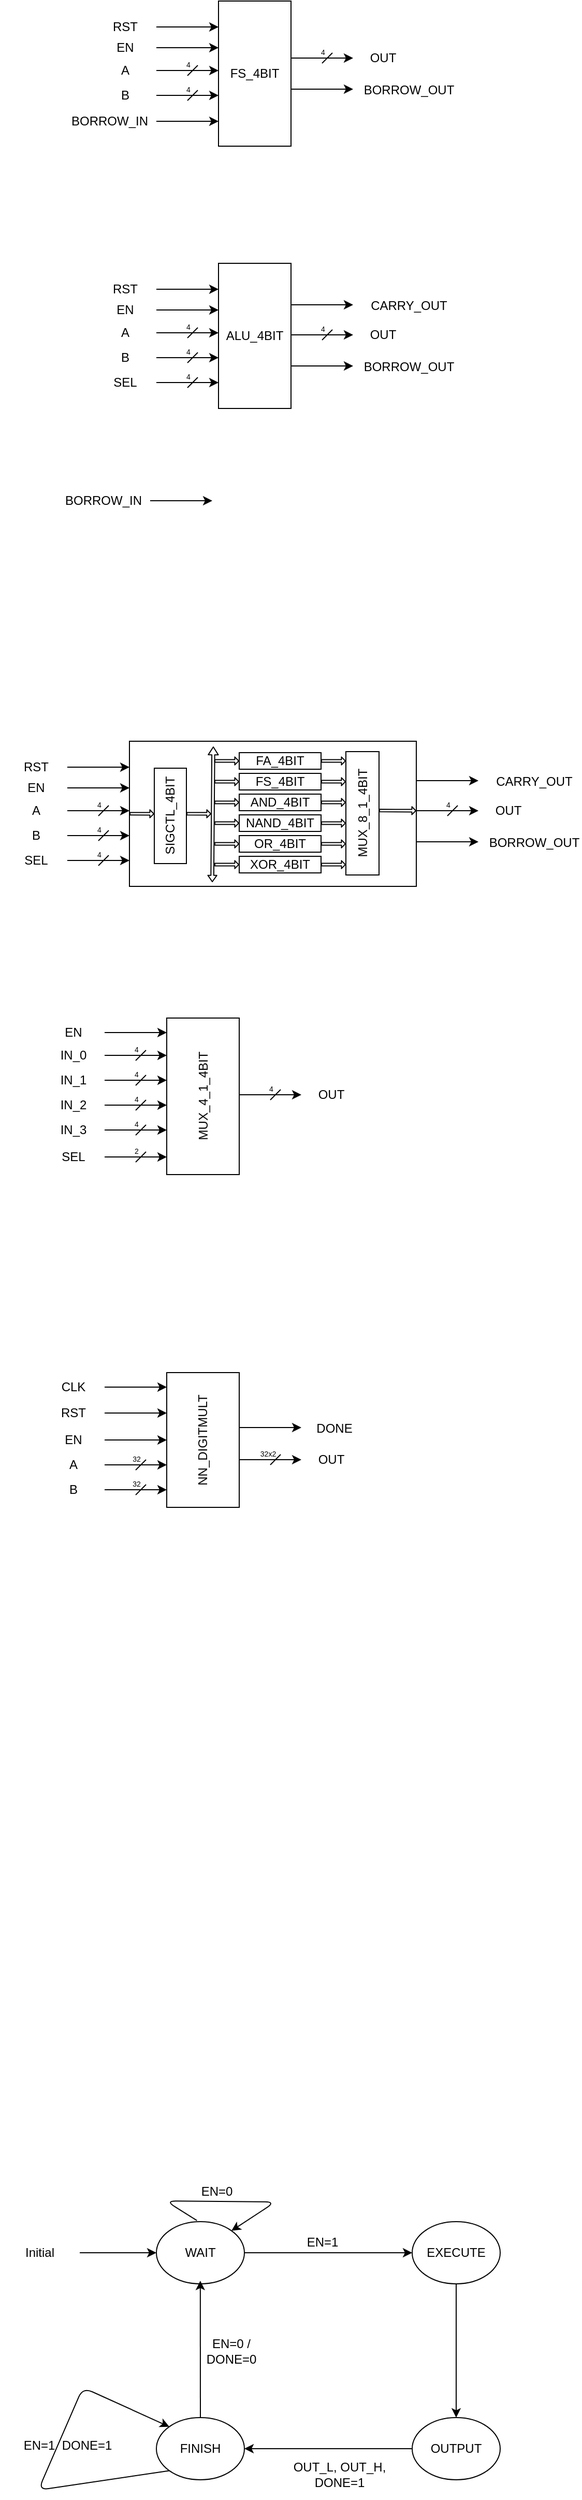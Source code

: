 <mxfile>
    <diagram id="RaqW495eJjoKhVFiMn66" name="Page-1">
        <mxGraphModel dx="218" dy="160" grid="0" gridSize="10" guides="1" tooltips="1" connect="1" arrows="1" fold="1" page="1" pageScale="1" pageWidth="850" pageHeight="1100" math="0" shadow="0">
            <root>
                <mxCell id="0"/>
                <mxCell id="1" parent="0"/>
                <mxCell id="2" value="FS_4BIT" style="rounded=0;whiteSpace=wrap;html=1;" parent="1" vertex="1">
                    <mxGeometry x="300" y="140" width="70" height="140" as="geometry"/>
                </mxCell>
                <mxCell id="13" value="" style="group" parent="1" vertex="1" connectable="0">
                    <mxGeometry x="180" y="192" width="120" height="30" as="geometry"/>
                </mxCell>
                <mxCell id="7" value="A" style="text;html=1;align=center;verticalAlign=middle;whiteSpace=wrap;rounded=0;" parent="13" vertex="1">
                    <mxGeometry width="60" height="30" as="geometry"/>
                </mxCell>
                <mxCell id="8" value="" style="endArrow=classic;html=1;" parent="13" edge="1">
                    <mxGeometry width="50" height="50" relative="1" as="geometry">
                        <mxPoint x="60" y="15" as="sourcePoint"/>
                        <mxPoint x="120" y="15" as="targetPoint"/>
                    </mxGeometry>
                </mxCell>
                <mxCell id="11" value="" style="endArrow=none;html=1;" parent="13" edge="1">
                    <mxGeometry width="50" height="50" relative="1" as="geometry">
                        <mxPoint x="90" y="20" as="sourcePoint"/>
                        <mxPoint x="100" y="10" as="targetPoint"/>
                    </mxGeometry>
                </mxCell>
                <mxCell id="12" value="4" style="text;html=1;align=center;verticalAlign=middle;whiteSpace=wrap;rounded=0;fontSize=7;" parent="13" vertex="1">
                    <mxGeometry x="86" y="5" width="10" height="10" as="geometry"/>
                </mxCell>
                <mxCell id="14" value="" style="group" parent="1" vertex="1" connectable="0">
                    <mxGeometry x="180" y="216" width="120" height="30" as="geometry"/>
                </mxCell>
                <mxCell id="15" value="B" style="text;html=1;align=center;verticalAlign=middle;whiteSpace=wrap;rounded=0;" parent="14" vertex="1">
                    <mxGeometry width="60" height="30" as="geometry"/>
                </mxCell>
                <mxCell id="16" value="" style="endArrow=classic;html=1;" parent="14" edge="1">
                    <mxGeometry width="50" height="50" relative="1" as="geometry">
                        <mxPoint x="60" y="15" as="sourcePoint"/>
                        <mxPoint x="120" y="15" as="targetPoint"/>
                    </mxGeometry>
                </mxCell>
                <mxCell id="17" value="" style="endArrow=none;html=1;" parent="14" edge="1">
                    <mxGeometry width="50" height="50" relative="1" as="geometry">
                        <mxPoint x="90" y="20" as="sourcePoint"/>
                        <mxPoint x="100" y="10" as="targetPoint"/>
                    </mxGeometry>
                </mxCell>
                <mxCell id="18" value="4" style="text;html=1;align=center;verticalAlign=middle;whiteSpace=wrap;rounded=0;fontSize=7;" parent="14" vertex="1">
                    <mxGeometry x="86" y="5" width="10" height="10" as="geometry"/>
                </mxCell>
                <mxCell id="19" value="" style="group" parent="1" vertex="1" connectable="0">
                    <mxGeometry x="180" y="170" width="120" height="30" as="geometry"/>
                </mxCell>
                <mxCell id="5" value="EN" style="text;html=1;align=center;verticalAlign=middle;whiteSpace=wrap;rounded=0;" parent="19" vertex="1">
                    <mxGeometry width="60" height="30" as="geometry"/>
                </mxCell>
                <mxCell id="6" value="" style="endArrow=classic;html=1;" parent="19" edge="1">
                    <mxGeometry width="50" height="50" relative="1" as="geometry">
                        <mxPoint x="60" y="15" as="sourcePoint"/>
                        <mxPoint x="120" y="15" as="targetPoint"/>
                    </mxGeometry>
                </mxCell>
                <mxCell id="20" value="" style="group" parent="1" vertex="1" connectable="0">
                    <mxGeometry x="180" y="150" width="120" height="30" as="geometry"/>
                </mxCell>
                <mxCell id="3" value="" style="endArrow=classic;html=1;" parent="20" edge="1">
                    <mxGeometry width="50" height="50" relative="1" as="geometry">
                        <mxPoint x="60" y="15" as="sourcePoint"/>
                        <mxPoint x="120" y="15" as="targetPoint"/>
                    </mxGeometry>
                </mxCell>
                <mxCell id="4" value="RST" style="text;html=1;align=center;verticalAlign=middle;whiteSpace=wrap;rounded=0;" parent="20" vertex="1">
                    <mxGeometry width="60" height="30" as="geometry"/>
                </mxCell>
                <mxCell id="21" value="" style="group" parent="1" vertex="1" connectable="0">
                    <mxGeometry x="180" y="241" width="120" height="30" as="geometry"/>
                </mxCell>
                <mxCell id="22" value="BORROW_IN" style="text;html=1;align=center;verticalAlign=middle;whiteSpace=wrap;rounded=0;" parent="21" vertex="1">
                    <mxGeometry x="-30" width="90" height="30" as="geometry"/>
                </mxCell>
                <mxCell id="23" value="" style="endArrow=classic;html=1;" parent="21" edge="1">
                    <mxGeometry width="50" height="50" relative="1" as="geometry">
                        <mxPoint x="60" y="15" as="sourcePoint"/>
                        <mxPoint x="120" y="15" as="targetPoint"/>
                    </mxGeometry>
                </mxCell>
                <mxCell id="29" value="" style="group" parent="1" vertex="1" connectable="0">
                    <mxGeometry x="370" y="180" width="119" height="30" as="geometry"/>
                </mxCell>
                <mxCell id="25" value="OUT" style="text;html=1;align=center;verticalAlign=middle;whiteSpace=wrap;rounded=0;" parent="29" vertex="1">
                    <mxGeometry x="59" width="60" height="30" as="geometry"/>
                </mxCell>
                <mxCell id="26" value="" style="endArrow=classic;html=1;" parent="29" edge="1">
                    <mxGeometry width="50" height="50" relative="1" as="geometry">
                        <mxPoint y="15" as="sourcePoint"/>
                        <mxPoint x="60" y="15" as="targetPoint"/>
                    </mxGeometry>
                </mxCell>
                <mxCell id="27" value="" style="endArrow=none;html=1;" parent="29" edge="1">
                    <mxGeometry width="50" height="50" relative="1" as="geometry">
                        <mxPoint x="30" y="20" as="sourcePoint"/>
                        <mxPoint x="40" y="10" as="targetPoint"/>
                    </mxGeometry>
                </mxCell>
                <mxCell id="28" value="4" style="text;html=1;align=center;verticalAlign=middle;whiteSpace=wrap;rounded=0;fontSize=7;" parent="29" vertex="1">
                    <mxGeometry x="26" y="5" width="10" height="10" as="geometry"/>
                </mxCell>
                <mxCell id="31" value="BORROW_OUT" style="text;html=1;align=center;verticalAlign=middle;whiteSpace=wrap;rounded=0;" parent="1" vertex="1">
                    <mxGeometry x="439" y="211" width="90" height="30" as="geometry"/>
                </mxCell>
                <mxCell id="32" value="" style="endArrow=classic;html=1;" parent="1" edge="1">
                    <mxGeometry width="50" height="50" relative="1" as="geometry">
                        <mxPoint x="370" y="225" as="sourcePoint"/>
                        <mxPoint x="430" y="225" as="targetPoint"/>
                    </mxGeometry>
                </mxCell>
                <mxCell id="34" value="" style="group" parent="1" vertex="1" connectable="0">
                    <mxGeometry x="180" y="445" width="120" height="30" as="geometry"/>
                </mxCell>
                <mxCell id="35" value="A" style="text;html=1;align=center;verticalAlign=middle;whiteSpace=wrap;rounded=0;" parent="34" vertex="1">
                    <mxGeometry width="60" height="30" as="geometry"/>
                </mxCell>
                <mxCell id="36" value="" style="endArrow=classic;html=1;" parent="34" edge="1">
                    <mxGeometry width="50" height="50" relative="1" as="geometry">
                        <mxPoint x="60" y="15" as="sourcePoint"/>
                        <mxPoint x="120" y="15" as="targetPoint"/>
                    </mxGeometry>
                </mxCell>
                <mxCell id="37" value="" style="endArrow=none;html=1;" parent="34" edge="1">
                    <mxGeometry width="50" height="50" relative="1" as="geometry">
                        <mxPoint x="90" y="20" as="sourcePoint"/>
                        <mxPoint x="100" y="10" as="targetPoint"/>
                    </mxGeometry>
                </mxCell>
                <mxCell id="38" value="4" style="text;html=1;align=center;verticalAlign=middle;whiteSpace=wrap;rounded=0;fontSize=7;" parent="34" vertex="1">
                    <mxGeometry x="86" y="5" width="10" height="10" as="geometry"/>
                </mxCell>
                <mxCell id="39" value="" style="group" parent="1" vertex="1" connectable="0">
                    <mxGeometry x="180" y="469" width="120" height="30" as="geometry"/>
                </mxCell>
                <mxCell id="40" value="B" style="text;html=1;align=center;verticalAlign=middle;whiteSpace=wrap;rounded=0;" parent="39" vertex="1">
                    <mxGeometry width="60" height="30" as="geometry"/>
                </mxCell>
                <mxCell id="41" value="" style="endArrow=classic;html=1;" parent="39" edge="1">
                    <mxGeometry width="50" height="50" relative="1" as="geometry">
                        <mxPoint x="60" y="15" as="sourcePoint"/>
                        <mxPoint x="120" y="15" as="targetPoint"/>
                    </mxGeometry>
                </mxCell>
                <mxCell id="42" value="" style="endArrow=none;html=1;" parent="39" edge="1">
                    <mxGeometry width="50" height="50" relative="1" as="geometry">
                        <mxPoint x="90" y="20" as="sourcePoint"/>
                        <mxPoint x="100" y="10" as="targetPoint"/>
                    </mxGeometry>
                </mxCell>
                <mxCell id="43" value="4" style="text;html=1;align=center;verticalAlign=middle;whiteSpace=wrap;rounded=0;fontSize=7;" parent="39" vertex="1">
                    <mxGeometry x="86" y="5" width="10" height="10" as="geometry"/>
                </mxCell>
                <mxCell id="44" value="" style="group" parent="1" vertex="1" connectable="0">
                    <mxGeometry x="180" y="423" width="120" height="30" as="geometry"/>
                </mxCell>
                <mxCell id="45" value="EN" style="text;html=1;align=center;verticalAlign=middle;whiteSpace=wrap;rounded=0;" parent="44" vertex="1">
                    <mxGeometry width="60" height="30" as="geometry"/>
                </mxCell>
                <mxCell id="46" value="" style="endArrow=classic;html=1;" parent="44" edge="1">
                    <mxGeometry width="50" height="50" relative="1" as="geometry">
                        <mxPoint x="60" y="15" as="sourcePoint"/>
                        <mxPoint x="120" y="15" as="targetPoint"/>
                    </mxGeometry>
                </mxCell>
                <mxCell id="47" value="" style="group" parent="1" vertex="1" connectable="0">
                    <mxGeometry x="180" y="403" width="120" height="30" as="geometry"/>
                </mxCell>
                <mxCell id="48" value="" style="endArrow=classic;html=1;" parent="47" edge="1">
                    <mxGeometry width="50" height="50" relative="1" as="geometry">
                        <mxPoint x="60" y="15" as="sourcePoint"/>
                        <mxPoint x="120" y="15" as="targetPoint"/>
                    </mxGeometry>
                </mxCell>
                <mxCell id="49" value="RST" style="text;html=1;align=center;verticalAlign=middle;whiteSpace=wrap;rounded=0;" parent="47" vertex="1">
                    <mxGeometry width="60" height="30" as="geometry"/>
                </mxCell>
                <mxCell id="50" value="" style="group" parent="1" vertex="1" connectable="0">
                    <mxGeometry x="174" y="607" width="120" height="30" as="geometry"/>
                </mxCell>
                <mxCell id="51" value="BORROW_IN" style="text;html=1;align=center;verticalAlign=middle;whiteSpace=wrap;rounded=0;" parent="50" vertex="1">
                    <mxGeometry x="-30" width="90" height="30" as="geometry"/>
                </mxCell>
                <mxCell id="52" value="" style="endArrow=classic;html=1;" parent="50" edge="1">
                    <mxGeometry width="50" height="50" relative="1" as="geometry">
                        <mxPoint x="60" y="15" as="sourcePoint"/>
                        <mxPoint x="120" y="15" as="targetPoint"/>
                    </mxGeometry>
                </mxCell>
                <mxCell id="53" value="" style="group" parent="1" vertex="1" connectable="0">
                    <mxGeometry x="370" y="447" width="119" height="30" as="geometry"/>
                </mxCell>
                <mxCell id="54" value="OUT" style="text;html=1;align=center;verticalAlign=middle;whiteSpace=wrap;rounded=0;" parent="53" vertex="1">
                    <mxGeometry x="59" width="60" height="30" as="geometry"/>
                </mxCell>
                <mxCell id="55" value="" style="endArrow=classic;html=1;" parent="53" edge="1">
                    <mxGeometry width="50" height="50" relative="1" as="geometry">
                        <mxPoint y="15" as="sourcePoint"/>
                        <mxPoint x="60" y="15" as="targetPoint"/>
                    </mxGeometry>
                </mxCell>
                <mxCell id="56" value="" style="endArrow=none;html=1;" parent="53" edge="1">
                    <mxGeometry width="50" height="50" relative="1" as="geometry">
                        <mxPoint x="30" y="20" as="sourcePoint"/>
                        <mxPoint x="40" y="10" as="targetPoint"/>
                    </mxGeometry>
                </mxCell>
                <mxCell id="57" value="4" style="text;html=1;align=center;verticalAlign=middle;whiteSpace=wrap;rounded=0;fontSize=7;" parent="53" vertex="1">
                    <mxGeometry x="26" y="5" width="10" height="10" as="geometry"/>
                </mxCell>
                <mxCell id="58" value="BORROW_OUT" style="text;html=1;align=center;verticalAlign=middle;whiteSpace=wrap;rounded=0;" parent="1" vertex="1">
                    <mxGeometry x="439" y="478" width="90" height="30" as="geometry"/>
                </mxCell>
                <mxCell id="59" value="" style="endArrow=classic;html=1;" parent="1" edge="1">
                    <mxGeometry width="50" height="50" relative="1" as="geometry">
                        <mxPoint x="370" y="492" as="sourcePoint"/>
                        <mxPoint x="430" y="492" as="targetPoint"/>
                    </mxGeometry>
                </mxCell>
                <mxCell id="60" value="ALU_4BIT" style="rounded=0;whiteSpace=wrap;html=1;" parent="1" vertex="1">
                    <mxGeometry x="300" y="393" width="70" height="140" as="geometry"/>
                </mxCell>
                <mxCell id="61" value="" style="group" parent="1" vertex="1" connectable="0">
                    <mxGeometry x="180" y="493" width="120" height="30" as="geometry"/>
                </mxCell>
                <mxCell id="62" value="SEL" style="text;html=1;align=center;verticalAlign=middle;whiteSpace=wrap;rounded=0;" parent="61" vertex="1">
                    <mxGeometry width="60" height="30" as="geometry"/>
                </mxCell>
                <mxCell id="63" value="" style="endArrow=classic;html=1;" parent="61" edge="1">
                    <mxGeometry width="50" height="50" relative="1" as="geometry">
                        <mxPoint x="60" y="15" as="sourcePoint"/>
                        <mxPoint x="120" y="15" as="targetPoint"/>
                    </mxGeometry>
                </mxCell>
                <mxCell id="64" value="" style="endArrow=none;html=1;" parent="61" edge="1">
                    <mxGeometry width="50" height="50" relative="1" as="geometry">
                        <mxPoint x="90" y="20" as="sourcePoint"/>
                        <mxPoint x="100" y="10" as="targetPoint"/>
                    </mxGeometry>
                </mxCell>
                <mxCell id="65" value="4" style="text;html=1;align=center;verticalAlign=middle;whiteSpace=wrap;rounded=0;fontSize=7;" parent="61" vertex="1">
                    <mxGeometry x="86" y="5" width="10" height="10" as="geometry"/>
                </mxCell>
                <mxCell id="66" value="CARRY_OUT" style="text;html=1;align=center;verticalAlign=middle;whiteSpace=wrap;rounded=0;" parent="1" vertex="1">
                    <mxGeometry x="439" y="419" width="90" height="30" as="geometry"/>
                </mxCell>
                <mxCell id="67" value="" style="endArrow=classic;html=1;" parent="1" edge="1">
                    <mxGeometry width="50" height="50" relative="1" as="geometry">
                        <mxPoint x="370" y="433" as="sourcePoint"/>
                        <mxPoint x="430" y="433" as="targetPoint"/>
                    </mxGeometry>
                </mxCell>
                <mxCell id="69" value="" style="group" parent="1" vertex="1" connectable="0">
                    <mxGeometry x="94" y="906" width="120" height="30" as="geometry"/>
                </mxCell>
                <mxCell id="70" value="A" style="text;html=1;align=center;verticalAlign=middle;whiteSpace=wrap;rounded=0;" parent="69" vertex="1">
                    <mxGeometry width="60" height="30" as="geometry"/>
                </mxCell>
                <mxCell id="71" value="" style="endArrow=classic;html=1;" parent="69" edge="1">
                    <mxGeometry width="50" height="50" relative="1" as="geometry">
                        <mxPoint x="60" y="15" as="sourcePoint"/>
                        <mxPoint x="120" y="15" as="targetPoint"/>
                    </mxGeometry>
                </mxCell>
                <mxCell id="72" value="" style="endArrow=none;html=1;" parent="69" edge="1">
                    <mxGeometry width="50" height="50" relative="1" as="geometry">
                        <mxPoint x="90" y="20" as="sourcePoint"/>
                        <mxPoint x="100" y="10" as="targetPoint"/>
                    </mxGeometry>
                </mxCell>
                <mxCell id="73" value="4" style="text;html=1;align=center;verticalAlign=middle;whiteSpace=wrap;rounded=0;fontSize=7;" parent="69" vertex="1">
                    <mxGeometry x="86" y="5" width="10" height="10" as="geometry"/>
                </mxCell>
                <mxCell id="74" value="" style="group" parent="1" vertex="1" connectable="0">
                    <mxGeometry x="94" y="930" width="120" height="30" as="geometry"/>
                </mxCell>
                <mxCell id="75" value="B" style="text;html=1;align=center;verticalAlign=middle;whiteSpace=wrap;rounded=0;" parent="74" vertex="1">
                    <mxGeometry width="60" height="30" as="geometry"/>
                </mxCell>
                <mxCell id="76" value="" style="endArrow=classic;html=1;" parent="74" edge="1">
                    <mxGeometry width="50" height="50" relative="1" as="geometry">
                        <mxPoint x="60" y="15" as="sourcePoint"/>
                        <mxPoint x="120" y="15" as="targetPoint"/>
                    </mxGeometry>
                </mxCell>
                <mxCell id="77" value="" style="endArrow=none;html=1;" parent="74" edge="1">
                    <mxGeometry width="50" height="50" relative="1" as="geometry">
                        <mxPoint x="90" y="20" as="sourcePoint"/>
                        <mxPoint x="100" y="10" as="targetPoint"/>
                    </mxGeometry>
                </mxCell>
                <mxCell id="78" value="4" style="text;html=1;align=center;verticalAlign=middle;whiteSpace=wrap;rounded=0;fontSize=7;" parent="74" vertex="1">
                    <mxGeometry x="86" y="5" width="10" height="10" as="geometry"/>
                </mxCell>
                <mxCell id="79" value="" style="group" parent="1" vertex="1" connectable="0">
                    <mxGeometry x="94" y="884" width="120" height="30" as="geometry"/>
                </mxCell>
                <mxCell id="80" value="EN" style="text;html=1;align=center;verticalAlign=middle;whiteSpace=wrap;rounded=0;" parent="79" vertex="1">
                    <mxGeometry width="60" height="30" as="geometry"/>
                </mxCell>
                <mxCell id="81" value="" style="endArrow=classic;html=1;" parent="79" edge="1">
                    <mxGeometry width="50" height="50" relative="1" as="geometry">
                        <mxPoint x="60" y="15" as="sourcePoint"/>
                        <mxPoint x="120" y="15" as="targetPoint"/>
                    </mxGeometry>
                </mxCell>
                <mxCell id="82" value="" style="group" parent="1" vertex="1" connectable="0">
                    <mxGeometry x="94" y="864" width="120" height="30" as="geometry"/>
                </mxCell>
                <mxCell id="83" value="" style="endArrow=classic;html=1;" parent="82" edge="1">
                    <mxGeometry width="50" height="50" relative="1" as="geometry">
                        <mxPoint x="60" y="15" as="sourcePoint"/>
                        <mxPoint x="120" y="15" as="targetPoint"/>
                    </mxGeometry>
                </mxCell>
                <mxCell id="84" value="RST" style="text;html=1;align=center;verticalAlign=middle;whiteSpace=wrap;rounded=0;" parent="82" vertex="1">
                    <mxGeometry width="60" height="30" as="geometry"/>
                </mxCell>
                <mxCell id="85" value="" style="group" parent="1" vertex="1" connectable="0">
                    <mxGeometry x="491" y="906" width="119" height="30" as="geometry"/>
                </mxCell>
                <mxCell id="86" value="OUT" style="text;html=1;align=center;verticalAlign=middle;whiteSpace=wrap;rounded=0;" parent="85" vertex="1">
                    <mxGeometry x="59" width="60" height="30" as="geometry"/>
                </mxCell>
                <mxCell id="87" value="" style="endArrow=classic;html=1;" parent="85" edge="1">
                    <mxGeometry width="50" height="50" relative="1" as="geometry">
                        <mxPoint y="15" as="sourcePoint"/>
                        <mxPoint x="60" y="15" as="targetPoint"/>
                    </mxGeometry>
                </mxCell>
                <mxCell id="88" value="" style="endArrow=none;html=1;" parent="85" edge="1">
                    <mxGeometry width="50" height="50" relative="1" as="geometry">
                        <mxPoint x="30" y="20" as="sourcePoint"/>
                        <mxPoint x="40" y="10" as="targetPoint"/>
                    </mxGeometry>
                </mxCell>
                <mxCell id="89" value="4" style="text;html=1;align=center;verticalAlign=middle;whiteSpace=wrap;rounded=0;fontSize=7;" parent="85" vertex="1">
                    <mxGeometry x="26" y="5" width="10" height="10" as="geometry"/>
                </mxCell>
                <mxCell id="90" value="BORROW_OUT" style="text;html=1;align=center;verticalAlign=middle;whiteSpace=wrap;rounded=0;" parent="1" vertex="1">
                    <mxGeometry x="560" y="937" width="90" height="30" as="geometry"/>
                </mxCell>
                <mxCell id="91" value="" style="endArrow=classic;html=1;" parent="1" edge="1">
                    <mxGeometry width="50" height="50" relative="1" as="geometry">
                        <mxPoint x="491" y="951" as="sourcePoint"/>
                        <mxPoint x="551" y="951" as="targetPoint"/>
                    </mxGeometry>
                </mxCell>
                <mxCell id="92" value="" style="rounded=0;whiteSpace=wrap;html=1;movable=0;resizable=0;rotatable=0;deletable=0;editable=0;locked=1;connectable=0;" parent="1" vertex="1">
                    <mxGeometry x="214" y="854" width="277" height="140" as="geometry"/>
                </mxCell>
                <mxCell id="93" value="" style="group" parent="1" vertex="1" connectable="0">
                    <mxGeometry x="94" y="954" width="120" height="30" as="geometry"/>
                </mxCell>
                <mxCell id="94" value="SEL" style="text;html=1;align=center;verticalAlign=middle;whiteSpace=wrap;rounded=0;" parent="93" vertex="1">
                    <mxGeometry width="60" height="30" as="geometry"/>
                </mxCell>
                <mxCell id="95" value="" style="endArrow=classic;html=1;" parent="93" edge="1">
                    <mxGeometry width="50" height="50" relative="1" as="geometry">
                        <mxPoint x="60" y="15" as="sourcePoint"/>
                        <mxPoint x="120" y="15" as="targetPoint"/>
                    </mxGeometry>
                </mxCell>
                <mxCell id="96" value="" style="endArrow=none;html=1;" parent="93" edge="1">
                    <mxGeometry width="50" height="50" relative="1" as="geometry">
                        <mxPoint x="90" y="20" as="sourcePoint"/>
                        <mxPoint x="100" y="10" as="targetPoint"/>
                    </mxGeometry>
                </mxCell>
                <mxCell id="97" value="4" style="text;html=1;align=center;verticalAlign=middle;whiteSpace=wrap;rounded=0;fontSize=7;" parent="93" vertex="1">
                    <mxGeometry x="86" y="5" width="10" height="10" as="geometry"/>
                </mxCell>
                <mxCell id="98" value="CARRY_OUT" style="text;html=1;align=center;verticalAlign=middle;whiteSpace=wrap;rounded=0;" parent="1" vertex="1">
                    <mxGeometry x="560" y="878" width="90" height="30" as="geometry"/>
                </mxCell>
                <mxCell id="99" value="" style="endArrow=classic;html=1;" parent="1" edge="1">
                    <mxGeometry width="50" height="50" relative="1" as="geometry">
                        <mxPoint x="491" y="892" as="sourcePoint"/>
                        <mxPoint x="551" y="892" as="targetPoint"/>
                    </mxGeometry>
                </mxCell>
                <mxCell id="110" value="" style="group" parent="1" vertex="1" connectable="0">
                    <mxGeometry x="320" y="865" width="79" height="116" as="geometry"/>
                </mxCell>
                <mxCell id="101" value="FA_4BIT" style="rounded=0;whiteSpace=wrap;html=1;" parent="110" vertex="1">
                    <mxGeometry width="79" height="16" as="geometry"/>
                </mxCell>
                <mxCell id="103" value="FS_4BIT" style="rounded=0;whiteSpace=wrap;html=1;" parent="110" vertex="1">
                    <mxGeometry y="20" width="79" height="16" as="geometry"/>
                </mxCell>
                <mxCell id="104" value="AND_4BIT" style="rounded=0;whiteSpace=wrap;html=1;" parent="110" vertex="1">
                    <mxGeometry y="40" width="79" height="16" as="geometry"/>
                </mxCell>
                <mxCell id="105" value="NAND_4BIT" style="rounded=0;whiteSpace=wrap;html=1;" parent="110" vertex="1">
                    <mxGeometry y="60" width="79" height="16" as="geometry"/>
                </mxCell>
                <mxCell id="106" value="OR_4BIT" style="rounded=0;whiteSpace=wrap;html=1;" parent="110" vertex="1">
                    <mxGeometry y="80" width="79" height="16" as="geometry"/>
                </mxCell>
                <mxCell id="107" value="XOR_4BIT" style="rounded=0;whiteSpace=wrap;html=1;" parent="110" vertex="1">
                    <mxGeometry y="100" width="79" height="16" as="geometry"/>
                </mxCell>
                <mxCell id="111" value="SIGCTL_4BIT" style="rounded=0;whiteSpace=wrap;html=1;horizontal=0;" parent="1" vertex="1">
                    <mxGeometry x="238" y="880" width="31" height="92" as="geometry"/>
                </mxCell>
                <mxCell id="112" value="MUX_8_1_4BIT" style="rounded=0;whiteSpace=wrap;html=1;horizontal=0;" parent="1" vertex="1">
                    <mxGeometry x="423" y="864" width="32" height="119" as="geometry"/>
                </mxCell>
                <mxCell id="114" value="" style="shape=flexArrow;endArrow=classic;startArrow=classic;html=1;width=2.767;endSize=2.192;endWidth=5.931;startSize=1.711;startWidth=4.857;" parent="1" edge="1">
                    <mxGeometry width="100" height="100" relative="1" as="geometry">
                        <mxPoint x="294" y="990" as="sourcePoint"/>
                        <mxPoint x="295" y="859" as="targetPoint"/>
                    </mxGeometry>
                </mxCell>
                <mxCell id="118" value="" style="shape=flexArrow;endArrow=classic;html=1;endWidth=4.251;endSize=0.923;width=2.418;" parent="1" edge="1">
                    <mxGeometry width="50" height="50" relative="1" as="geometry">
                        <mxPoint x="269" y="923.97" as="sourcePoint"/>
                        <mxPoint x="293" y="924" as="targetPoint"/>
                    </mxGeometry>
                </mxCell>
                <mxCell id="120" value="" style="shape=flexArrow;endArrow=classic;html=1;endWidth=4.251;endSize=0.923;width=2.418;" parent="1" edge="1">
                    <mxGeometry width="50" height="50" relative="1" as="geometry">
                        <mxPoint x="296" y="873" as="sourcePoint"/>
                        <mxPoint x="320" y="873" as="targetPoint"/>
                    </mxGeometry>
                </mxCell>
                <mxCell id="121" value="" style="shape=flexArrow;endArrow=classic;html=1;endWidth=4.251;endSize=0.923;width=2.418;" parent="1" edge="1">
                    <mxGeometry width="50" height="50" relative="1" as="geometry">
                        <mxPoint x="296" y="893" as="sourcePoint"/>
                        <mxPoint x="320" y="893" as="targetPoint"/>
                    </mxGeometry>
                </mxCell>
                <mxCell id="122" value="" style="shape=flexArrow;endArrow=classic;html=1;endWidth=4.251;endSize=0.923;width=2.418;" parent="1" edge="1">
                    <mxGeometry width="50" height="50" relative="1" as="geometry">
                        <mxPoint x="296" y="913" as="sourcePoint"/>
                        <mxPoint x="320" y="913" as="targetPoint"/>
                    </mxGeometry>
                </mxCell>
                <mxCell id="123" value="" style="shape=flexArrow;endArrow=classic;html=1;endWidth=4.251;endSize=0.923;width=2.418;" parent="1" edge="1">
                    <mxGeometry width="50" height="50" relative="1" as="geometry">
                        <mxPoint x="296" y="933" as="sourcePoint"/>
                        <mxPoint x="320" y="933" as="targetPoint"/>
                    </mxGeometry>
                </mxCell>
                <mxCell id="124" value="" style="shape=flexArrow;endArrow=classic;html=1;endWidth=4.251;endSize=0.923;width=2.418;" parent="1" edge="1">
                    <mxGeometry width="50" height="50" relative="1" as="geometry">
                        <mxPoint x="296" y="953" as="sourcePoint"/>
                        <mxPoint x="320" y="953" as="targetPoint"/>
                    </mxGeometry>
                </mxCell>
                <mxCell id="125" value="" style="shape=flexArrow;endArrow=classic;html=1;endWidth=4.251;endSize=0.923;width=2.418;" parent="1" edge="1">
                    <mxGeometry width="50" height="50" relative="1" as="geometry">
                        <mxPoint x="296" y="973" as="sourcePoint"/>
                        <mxPoint x="320" y="973" as="targetPoint"/>
                    </mxGeometry>
                </mxCell>
                <mxCell id="126" value="" style="shape=flexArrow;endArrow=classic;html=1;endWidth=4.251;endSize=0.923;width=2.418;" parent="1" edge="1">
                    <mxGeometry width="50" height="50" relative="1" as="geometry">
                        <mxPoint x="214" y="923.97" as="sourcePoint"/>
                        <mxPoint x="238" y="924" as="targetPoint"/>
                    </mxGeometry>
                </mxCell>
                <mxCell id="128" value="" style="shape=flexArrow;endArrow=classic;html=1;endWidth=4.251;endSize=0.923;width=2.418;" parent="1" edge="1">
                    <mxGeometry width="50" height="50" relative="1" as="geometry">
                        <mxPoint x="399" y="873" as="sourcePoint"/>
                        <mxPoint x="423" y="873" as="targetPoint"/>
                    </mxGeometry>
                </mxCell>
                <mxCell id="129" value="" style="shape=flexArrow;endArrow=classic;html=1;endWidth=4.251;endSize=0.923;width=2.418;" parent="1" edge="1">
                    <mxGeometry width="50" height="50" relative="1" as="geometry">
                        <mxPoint x="399" y="893" as="sourcePoint"/>
                        <mxPoint x="423" y="893" as="targetPoint"/>
                    </mxGeometry>
                </mxCell>
                <mxCell id="130" value="" style="shape=flexArrow;endArrow=classic;html=1;endWidth=4.251;endSize=0.923;width=2.418;" parent="1" edge="1">
                    <mxGeometry width="50" height="50" relative="1" as="geometry">
                        <mxPoint x="399" y="913" as="sourcePoint"/>
                        <mxPoint x="423" y="913" as="targetPoint"/>
                    </mxGeometry>
                </mxCell>
                <mxCell id="131" value="" style="shape=flexArrow;endArrow=classic;html=1;endWidth=4.251;endSize=0.923;width=2.418;" parent="1" edge="1">
                    <mxGeometry width="50" height="50" relative="1" as="geometry">
                        <mxPoint x="399" y="933" as="sourcePoint"/>
                        <mxPoint x="423" y="933" as="targetPoint"/>
                    </mxGeometry>
                </mxCell>
                <mxCell id="132" value="" style="shape=flexArrow;endArrow=classic;html=1;endWidth=4.251;endSize=0.923;width=2.418;" parent="1" edge="1">
                    <mxGeometry width="50" height="50" relative="1" as="geometry">
                        <mxPoint x="399" y="953" as="sourcePoint"/>
                        <mxPoint x="423" y="953" as="targetPoint"/>
                    </mxGeometry>
                </mxCell>
                <mxCell id="133" value="" style="shape=flexArrow;endArrow=classic;html=1;endWidth=4.251;endSize=0.923;width=2.418;" parent="1" edge="1">
                    <mxGeometry width="50" height="50" relative="1" as="geometry">
                        <mxPoint x="399" y="973" as="sourcePoint"/>
                        <mxPoint x="423" y="973" as="targetPoint"/>
                    </mxGeometry>
                </mxCell>
                <mxCell id="134" value="" style="shape=flexArrow;endArrow=classic;html=1;endWidth=4.251;endSize=0.923;width=2.418;" parent="1" edge="1">
                    <mxGeometry width="50" height="50" relative="1" as="geometry">
                        <mxPoint x="455" y="920.83" as="sourcePoint"/>
                        <mxPoint x="491" y="921" as="targetPoint"/>
                    </mxGeometry>
                </mxCell>
                <mxCell id="162" value="MUX_4_1_4BIT" style="rounded=0;whiteSpace=wrap;html=1;horizontal=0;" parent="1" vertex="1">
                    <mxGeometry x="250" y="1121" width="70" height="151" as="geometry"/>
                </mxCell>
                <mxCell id="163" value="" style="group" parent="1" vertex="1" connectable="0">
                    <mxGeometry x="130" y="1142" width="120" height="30" as="geometry"/>
                </mxCell>
                <mxCell id="164" value="&lt;span style=&quot;color: rgb(0, 0, 0);&quot;&gt;IN_0&lt;/span&gt;" style="text;html=1;align=center;verticalAlign=middle;whiteSpace=wrap;rounded=0;" parent="163" vertex="1">
                    <mxGeometry width="60" height="30" as="geometry"/>
                </mxCell>
                <mxCell id="165" value="" style="endArrow=classic;html=1;" parent="163" edge="1">
                    <mxGeometry width="50" height="50" relative="1" as="geometry">
                        <mxPoint x="60" y="15" as="sourcePoint"/>
                        <mxPoint x="120" y="15" as="targetPoint"/>
                    </mxGeometry>
                </mxCell>
                <mxCell id="166" value="" style="endArrow=none;html=1;" parent="163" edge="1">
                    <mxGeometry width="50" height="50" relative="1" as="geometry">
                        <mxPoint x="90" y="20" as="sourcePoint"/>
                        <mxPoint x="100" y="10" as="targetPoint"/>
                    </mxGeometry>
                </mxCell>
                <mxCell id="167" value="4" style="text;html=1;align=center;verticalAlign=middle;whiteSpace=wrap;rounded=0;fontSize=7;" parent="163" vertex="1">
                    <mxGeometry x="86" y="5" width="10" height="10" as="geometry"/>
                </mxCell>
                <mxCell id="168" value="" style="group" parent="1" vertex="1" connectable="0">
                    <mxGeometry x="130" y="1166" width="120" height="30" as="geometry"/>
                </mxCell>
                <mxCell id="169" value="&lt;span style=&quot;color: rgb(0, 0, 0);&quot;&gt;IN_1&lt;/span&gt;" style="text;html=1;align=center;verticalAlign=middle;whiteSpace=wrap;rounded=0;" parent="168" vertex="1">
                    <mxGeometry width="60" height="30" as="geometry"/>
                </mxCell>
                <mxCell id="170" value="" style="endArrow=classic;html=1;" parent="168" edge="1">
                    <mxGeometry width="50" height="50" relative="1" as="geometry">
                        <mxPoint x="60" y="15" as="sourcePoint"/>
                        <mxPoint x="120" y="15" as="targetPoint"/>
                    </mxGeometry>
                </mxCell>
                <mxCell id="171" value="" style="endArrow=none;html=1;" parent="168" edge="1">
                    <mxGeometry width="50" height="50" relative="1" as="geometry">
                        <mxPoint x="90" y="20" as="sourcePoint"/>
                        <mxPoint x="100" y="10" as="targetPoint"/>
                    </mxGeometry>
                </mxCell>
                <mxCell id="172" value="4" style="text;html=1;align=center;verticalAlign=middle;whiteSpace=wrap;rounded=0;fontSize=7;" parent="168" vertex="1">
                    <mxGeometry x="86" y="5" width="10" height="10" as="geometry"/>
                </mxCell>
                <mxCell id="173" value="" style="group" parent="1" vertex="1" connectable="0">
                    <mxGeometry x="130" y="1120" width="120" height="30" as="geometry"/>
                </mxCell>
                <mxCell id="174" value="EN" style="text;html=1;align=center;verticalAlign=middle;whiteSpace=wrap;rounded=0;" parent="173" vertex="1">
                    <mxGeometry width="60" height="30" as="geometry"/>
                </mxCell>
                <mxCell id="175" value="" style="endArrow=classic;html=1;" parent="173" edge="1">
                    <mxGeometry width="50" height="50" relative="1" as="geometry">
                        <mxPoint x="60" y="15" as="sourcePoint"/>
                        <mxPoint x="120" y="15" as="targetPoint"/>
                    </mxGeometry>
                </mxCell>
                <mxCell id="182" value="" style="group" parent="1" vertex="1" connectable="0">
                    <mxGeometry x="320" y="1180" width="119" height="30" as="geometry"/>
                </mxCell>
                <mxCell id="183" value="OUT" style="text;html=1;align=center;verticalAlign=middle;whiteSpace=wrap;rounded=0;" parent="182" vertex="1">
                    <mxGeometry x="59" width="60" height="30" as="geometry"/>
                </mxCell>
                <mxCell id="184" value="" style="endArrow=classic;html=1;" parent="182" edge="1">
                    <mxGeometry width="50" height="50" relative="1" as="geometry">
                        <mxPoint y="15" as="sourcePoint"/>
                        <mxPoint x="60" y="15" as="targetPoint"/>
                    </mxGeometry>
                </mxCell>
                <mxCell id="185" value="" style="endArrow=none;html=1;" parent="182" edge="1">
                    <mxGeometry width="50" height="50" relative="1" as="geometry">
                        <mxPoint x="30" y="20" as="sourcePoint"/>
                        <mxPoint x="40" y="10" as="targetPoint"/>
                    </mxGeometry>
                </mxCell>
                <mxCell id="186" value="4" style="text;html=1;align=center;verticalAlign=middle;whiteSpace=wrap;rounded=0;fontSize=7;" parent="182" vertex="1">
                    <mxGeometry x="26" y="5" width="10" height="10" as="geometry"/>
                </mxCell>
                <mxCell id="189" value="" style="group" parent="1" vertex="1" connectable="0">
                    <mxGeometry x="130" y="1214" width="120" height="30" as="geometry"/>
                </mxCell>
                <mxCell id="190" value="&lt;span style=&quot;color: rgb(0, 0, 0);&quot;&gt;IN_3&lt;/span&gt;" style="text;html=1;align=center;verticalAlign=middle;whiteSpace=wrap;rounded=0;" parent="189" vertex="1">
                    <mxGeometry width="60" height="30" as="geometry"/>
                </mxCell>
                <mxCell id="191" value="" style="endArrow=classic;html=1;" parent="189" edge="1">
                    <mxGeometry width="50" height="50" relative="1" as="geometry">
                        <mxPoint x="60" y="15" as="sourcePoint"/>
                        <mxPoint x="120" y="15" as="targetPoint"/>
                    </mxGeometry>
                </mxCell>
                <mxCell id="192" value="" style="endArrow=none;html=1;" parent="189" edge="1">
                    <mxGeometry width="50" height="50" relative="1" as="geometry">
                        <mxPoint x="90" y="20" as="sourcePoint"/>
                        <mxPoint x="100" y="10" as="targetPoint"/>
                    </mxGeometry>
                </mxCell>
                <mxCell id="193" value="4" style="text;html=1;align=center;verticalAlign=middle;whiteSpace=wrap;rounded=0;fontSize=7;" parent="189" vertex="1">
                    <mxGeometry x="86" y="5" width="10" height="10" as="geometry"/>
                </mxCell>
                <mxCell id="194" value="" style="group" parent="1" vertex="1" connectable="0">
                    <mxGeometry x="130" y="1190" width="120" height="30" as="geometry"/>
                </mxCell>
                <mxCell id="195" value="&lt;span style=&quot;color: rgb(0, 0, 0);&quot;&gt;IN_2&lt;/span&gt;" style="text;html=1;align=center;verticalAlign=middle;whiteSpace=wrap;rounded=0;" parent="194" vertex="1">
                    <mxGeometry width="60" height="30" as="geometry"/>
                </mxCell>
                <mxCell id="196" value="" style="endArrow=classic;html=1;" parent="194" edge="1">
                    <mxGeometry width="50" height="50" relative="1" as="geometry">
                        <mxPoint x="60" y="15" as="sourcePoint"/>
                        <mxPoint x="120" y="15" as="targetPoint"/>
                    </mxGeometry>
                </mxCell>
                <mxCell id="197" value="" style="endArrow=none;html=1;" parent="194" edge="1">
                    <mxGeometry width="50" height="50" relative="1" as="geometry">
                        <mxPoint x="90" y="20" as="sourcePoint"/>
                        <mxPoint x="100" y="10" as="targetPoint"/>
                    </mxGeometry>
                </mxCell>
                <mxCell id="198" value="4" style="text;html=1;align=center;verticalAlign=middle;whiteSpace=wrap;rounded=0;fontSize=7;" parent="194" vertex="1">
                    <mxGeometry x="86" y="5" width="10" height="10" as="geometry"/>
                </mxCell>
                <mxCell id="199" value="" style="group" parent="1" vertex="1" connectable="0">
                    <mxGeometry x="130" y="1240" width="120" height="30" as="geometry"/>
                </mxCell>
                <mxCell id="200" value="&lt;span style=&quot;color: rgb(0, 0, 0);&quot;&gt;SEL&lt;/span&gt;" style="text;html=1;align=center;verticalAlign=middle;whiteSpace=wrap;rounded=0;" parent="199" vertex="1">
                    <mxGeometry width="60" height="30" as="geometry"/>
                </mxCell>
                <mxCell id="201" value="" style="endArrow=classic;html=1;" parent="199" edge="1">
                    <mxGeometry width="50" height="50" relative="1" as="geometry">
                        <mxPoint x="60" y="15" as="sourcePoint"/>
                        <mxPoint x="120" y="15" as="targetPoint"/>
                    </mxGeometry>
                </mxCell>
                <mxCell id="202" value="" style="endArrow=none;html=1;" parent="199" edge="1">
                    <mxGeometry width="50" height="50" relative="1" as="geometry">
                        <mxPoint x="90" y="20" as="sourcePoint"/>
                        <mxPoint x="100" y="10" as="targetPoint"/>
                    </mxGeometry>
                </mxCell>
                <mxCell id="203" value="2" style="text;html=1;align=center;verticalAlign=middle;whiteSpace=wrap;rounded=0;fontSize=7;" parent="199" vertex="1">
                    <mxGeometry x="86" y="5" width="10" height="10" as="geometry"/>
                </mxCell>
                <mxCell id="210" style="edgeStyle=none;html=1;" parent="1" source="205" target="207" edge="1">
                    <mxGeometry relative="1" as="geometry"/>
                </mxCell>
                <mxCell id="205" value="EXECUTE" style="ellipse;whiteSpace=wrap;html=1;" parent="1" vertex="1">
                    <mxGeometry x="487" y="2282" width="85" height="60" as="geometry"/>
                </mxCell>
                <mxCell id="209" style="edgeStyle=none;html=1;entryX=0;entryY=0.5;entryDx=0;entryDy=0;" parent="1" source="206" target="205" edge="1">
                    <mxGeometry relative="1" as="geometry"/>
                </mxCell>
                <mxCell id="206" value="WAIT" style="ellipse;whiteSpace=wrap;html=1;" parent="1" vertex="1">
                    <mxGeometry x="240" y="2282" width="85" height="60" as="geometry"/>
                </mxCell>
                <mxCell id="211" style="edgeStyle=none;html=1;" parent="1" source="207" target="208" edge="1">
                    <mxGeometry relative="1" as="geometry"/>
                </mxCell>
                <mxCell id="207" value="OUTPUT" style="ellipse;whiteSpace=wrap;html=1;" parent="1" vertex="1">
                    <mxGeometry x="487" y="2471" width="85" height="60" as="geometry"/>
                </mxCell>
                <mxCell id="208" value="FINISH" style="ellipse;whiteSpace=wrap;html=1;" parent="1" vertex="1">
                    <mxGeometry x="240" y="2471" width="85" height="60" as="geometry"/>
                </mxCell>
                <mxCell id="214" value="EN=1" style="text;html=1;align=center;verticalAlign=middle;whiteSpace=wrap;rounded=0;" parent="1" vertex="1">
                    <mxGeometry x="362" y="2282" width="77" height="39" as="geometry"/>
                </mxCell>
                <mxCell id="215" value="OUT_L, OUT_H,&lt;div&gt;DONE=1&lt;/div&gt;" style="text;html=1;align=center;verticalAlign=middle;whiteSpace=wrap;rounded=0;" parent="1" vertex="1">
                    <mxGeometry x="370" y="2506" width="94" height="39" as="geometry"/>
                </mxCell>
                <mxCell id="218" style="edgeStyle=none;html=1;entryX=0.499;entryY=0.95;entryDx=0;entryDy=0;entryPerimeter=0;" parent="1" source="208" target="206" edge="1">
                    <mxGeometry relative="1" as="geometry"/>
                </mxCell>
                <mxCell id="220" value="" style="endArrow=classic;html=1;exitX=0.461;exitY=-0.017;exitDx=0;exitDy=0;exitPerimeter=0;entryX=1;entryY=0;entryDx=0;entryDy=0;" parent="1" source="206" target="206" edge="1">
                    <mxGeometry width="50" height="50" relative="1" as="geometry">
                        <mxPoint x="182" y="2284" as="sourcePoint"/>
                        <mxPoint x="447" y="2245" as="targetPoint"/>
                        <Array as="points">
                            <mxPoint x="249" y="2262"/>
                            <mxPoint x="355" y="2263"/>
                        </Array>
                    </mxGeometry>
                </mxCell>
                <mxCell id="221" value="EN=0" style="text;html=1;align=center;verticalAlign=middle;whiteSpace=wrap;rounded=0;" parent="1" vertex="1">
                    <mxGeometry x="260" y="2233" width="77" height="39" as="geometry"/>
                </mxCell>
                <mxCell id="222" value="" style="endArrow=classic;html=1;entryX=0;entryY=0;entryDx=0;entryDy=0;exitX=0;exitY=1;exitDx=0;exitDy=0;" parent="1" source="208" target="208" edge="1">
                    <mxGeometry width="50" height="50" relative="1" as="geometry">
                        <mxPoint x="216" y="2545" as="sourcePoint"/>
                        <mxPoint x="112.245" y="2481.5" as="targetPoint"/>
                        <Array as="points">
                            <mxPoint x="126" y="2541"/>
                            <mxPoint x="169" y="2442"/>
                        </Array>
                    </mxGeometry>
                </mxCell>
                <mxCell id="223" value="EN=1&amp;nbsp; DONE=1" style="text;html=1;align=center;verticalAlign=middle;whiteSpace=wrap;rounded=0;" parent="1" vertex="1">
                    <mxGeometry x="98.5" y="2478" width="111" height="39" as="geometry"/>
                </mxCell>
                <mxCell id="224" value="EN=0 / DONE=0" style="text;html=1;align=center;verticalAlign=middle;whiteSpace=wrap;rounded=0;" parent="1" vertex="1">
                    <mxGeometry x="274" y="2387" width="77" height="39" as="geometry"/>
                </mxCell>
                <mxCell id="227" value="" style="endArrow=classic;html=1;entryX=0;entryY=0.5;entryDx=0;entryDy=0;" parent="1" source="228" target="206" edge="1">
                    <mxGeometry width="50" height="50" relative="1" as="geometry">
                        <mxPoint x="153" y="2312" as="sourcePoint"/>
                        <mxPoint x="182" y="2310" as="targetPoint"/>
                    </mxGeometry>
                </mxCell>
                <mxCell id="228" value="Initial" style="text;html=1;align=center;verticalAlign=middle;whiteSpace=wrap;rounded=0;" parent="1" vertex="1">
                    <mxGeometry x="89" y="2292.5" width="77" height="39" as="geometry"/>
                </mxCell>
                <mxCell id="229" value="NN_DIGITMULT" style="rounded=0;whiteSpace=wrap;html=1;horizontal=0;" vertex="1" parent="1">
                    <mxGeometry x="250" y="1463" width="70" height="130" as="geometry"/>
                </mxCell>
                <mxCell id="230" value="" style="group" vertex="1" connectable="0" parent="1">
                    <mxGeometry x="130" y="1537" width="120" height="30" as="geometry"/>
                </mxCell>
                <mxCell id="231" value="&lt;span style=&quot;color: rgb(0, 0, 0);&quot;&gt;A&lt;/span&gt;" style="text;html=1;align=center;verticalAlign=middle;whiteSpace=wrap;rounded=0;" vertex="1" parent="230">
                    <mxGeometry width="60" height="30" as="geometry"/>
                </mxCell>
                <mxCell id="232" value="" style="endArrow=classic;html=1;" edge="1" parent="230">
                    <mxGeometry width="50" height="50" relative="1" as="geometry">
                        <mxPoint x="60" y="15" as="sourcePoint"/>
                        <mxPoint x="120" y="15" as="targetPoint"/>
                    </mxGeometry>
                </mxCell>
                <mxCell id="233" value="" style="endArrow=none;html=1;" edge="1" parent="230">
                    <mxGeometry width="50" height="50" relative="1" as="geometry">
                        <mxPoint x="90" y="20" as="sourcePoint"/>
                        <mxPoint x="100" y="10" as="targetPoint"/>
                    </mxGeometry>
                </mxCell>
                <mxCell id="234" value="32" style="text;html=1;align=center;verticalAlign=middle;whiteSpace=wrap;rounded=0;fontSize=7;" vertex="1" parent="230">
                    <mxGeometry x="86" y="5" width="10" height="10" as="geometry"/>
                </mxCell>
                <mxCell id="235" value="" style="group" vertex="1" connectable="0" parent="1">
                    <mxGeometry x="130" y="1561" width="120" height="30" as="geometry"/>
                </mxCell>
                <mxCell id="236" value="&lt;span style=&quot;color: rgb(0, 0, 0);&quot;&gt;B&lt;/span&gt;" style="text;html=1;align=center;verticalAlign=middle;whiteSpace=wrap;rounded=0;" vertex="1" parent="235">
                    <mxGeometry width="60" height="30" as="geometry"/>
                </mxCell>
                <mxCell id="237" value="" style="endArrow=classic;html=1;" edge="1" parent="235">
                    <mxGeometry width="50" height="50" relative="1" as="geometry">
                        <mxPoint x="60" y="15" as="sourcePoint"/>
                        <mxPoint x="120" y="15" as="targetPoint"/>
                    </mxGeometry>
                </mxCell>
                <mxCell id="238" value="" style="endArrow=none;html=1;" edge="1" parent="235">
                    <mxGeometry width="50" height="50" relative="1" as="geometry">
                        <mxPoint x="90" y="20" as="sourcePoint"/>
                        <mxPoint x="100" y="10" as="targetPoint"/>
                    </mxGeometry>
                </mxCell>
                <mxCell id="239" value="32" style="text;html=1;align=center;verticalAlign=middle;whiteSpace=wrap;rounded=0;fontSize=7;" vertex="1" parent="235">
                    <mxGeometry x="86" y="5" width="10" height="10" as="geometry"/>
                </mxCell>
                <mxCell id="240" value="" style="group" vertex="1" connectable="0" parent="1">
                    <mxGeometry x="130" y="1513" width="120" height="30" as="geometry"/>
                </mxCell>
                <mxCell id="241" value="EN" style="text;html=1;align=center;verticalAlign=middle;whiteSpace=wrap;rounded=0;" vertex="1" parent="240">
                    <mxGeometry width="60" height="30" as="geometry"/>
                </mxCell>
                <mxCell id="242" value="" style="endArrow=classic;html=1;" edge="1" parent="240">
                    <mxGeometry width="50" height="50" relative="1" as="geometry">
                        <mxPoint x="60" y="15" as="sourcePoint"/>
                        <mxPoint x="120" y="15" as="targetPoint"/>
                    </mxGeometry>
                </mxCell>
                <mxCell id="243" value="" style="group" vertex="1" connectable="0" parent="1">
                    <mxGeometry x="320" y="1532" width="119" height="30" as="geometry"/>
                </mxCell>
                <mxCell id="244" value="OUT" style="text;html=1;align=center;verticalAlign=middle;whiteSpace=wrap;rounded=0;" vertex="1" parent="243">
                    <mxGeometry x="59" width="60" height="30" as="geometry"/>
                </mxCell>
                <mxCell id="245" value="" style="endArrow=classic;html=1;" edge="1" parent="243">
                    <mxGeometry width="50" height="50" relative="1" as="geometry">
                        <mxPoint y="15" as="sourcePoint"/>
                        <mxPoint x="60" y="15" as="targetPoint"/>
                    </mxGeometry>
                </mxCell>
                <mxCell id="246" value="" style="endArrow=none;html=1;" edge="1" parent="243">
                    <mxGeometry width="50" height="50" relative="1" as="geometry">
                        <mxPoint x="30" y="20" as="sourcePoint"/>
                        <mxPoint x="40" y="10" as="targetPoint"/>
                    </mxGeometry>
                </mxCell>
                <mxCell id="247" value="32x2" style="text;html=1;align=center;verticalAlign=middle;whiteSpace=wrap;rounded=0;fontSize=7;" vertex="1" parent="243">
                    <mxGeometry x="23" y="5" width="10" height="10" as="geometry"/>
                </mxCell>
                <mxCell id="263" value="" style="group" vertex="1" connectable="0" parent="1">
                    <mxGeometry x="130" y="1487" width="120" height="30" as="geometry"/>
                </mxCell>
                <mxCell id="264" value="RST" style="text;html=1;align=center;verticalAlign=middle;whiteSpace=wrap;rounded=0;" vertex="1" parent="263">
                    <mxGeometry width="60" height="30" as="geometry"/>
                </mxCell>
                <mxCell id="265" value="" style="endArrow=classic;html=1;" edge="1" parent="263">
                    <mxGeometry width="50" height="50" relative="1" as="geometry">
                        <mxPoint x="60" y="15" as="sourcePoint"/>
                        <mxPoint x="120" y="15" as="targetPoint"/>
                    </mxGeometry>
                </mxCell>
                <mxCell id="266" value="" style="group" vertex="1" connectable="0" parent="1">
                    <mxGeometry x="130" y="1462" width="120" height="30" as="geometry"/>
                </mxCell>
                <mxCell id="267" value="CLK" style="text;html=1;align=center;verticalAlign=middle;whiteSpace=wrap;rounded=0;" vertex="1" parent="266">
                    <mxGeometry width="60" height="30" as="geometry"/>
                </mxCell>
                <mxCell id="268" value="" style="endArrow=classic;html=1;" edge="1" parent="266">
                    <mxGeometry width="50" height="50" relative="1" as="geometry">
                        <mxPoint x="60" y="15" as="sourcePoint"/>
                        <mxPoint x="120" y="15" as="targetPoint"/>
                    </mxGeometry>
                </mxCell>
                <mxCell id="283" value="" style="endArrow=classic;html=1;" edge="1" parent="1">
                    <mxGeometry width="50" height="50" relative="1" as="geometry">
                        <mxPoint x="320" y="1516" as="sourcePoint"/>
                        <mxPoint x="380" y="1516" as="targetPoint"/>
                    </mxGeometry>
                </mxCell>
                <mxCell id="284" value="DONE" style="text;html=1;align=center;verticalAlign=middle;whiteSpace=wrap;rounded=0;" vertex="1" parent="1">
                    <mxGeometry x="367" y="1502" width="90" height="30" as="geometry"/>
                </mxCell>
            </root>
        </mxGraphModel>
    </diagram>
</mxfile>